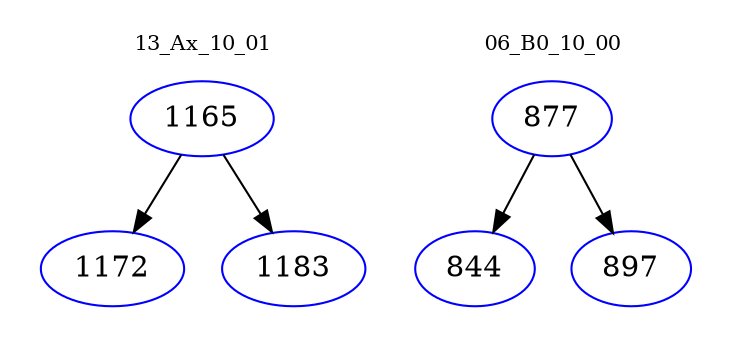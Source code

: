 digraph{
subgraph cluster_0 {
color = white
label = "13_Ax_10_01";
fontsize=10;
T0_1165 [label="1165", color="blue"]
T0_1165 -> T0_1172 [color="black"]
T0_1172 [label="1172", color="blue"]
T0_1165 -> T0_1183 [color="black"]
T0_1183 [label="1183", color="blue"]
}
subgraph cluster_1 {
color = white
label = "06_B0_10_00";
fontsize=10;
T1_877 [label="877", color="blue"]
T1_877 -> T1_844 [color="black"]
T1_844 [label="844", color="blue"]
T1_877 -> T1_897 [color="black"]
T1_897 [label="897", color="blue"]
}
}
